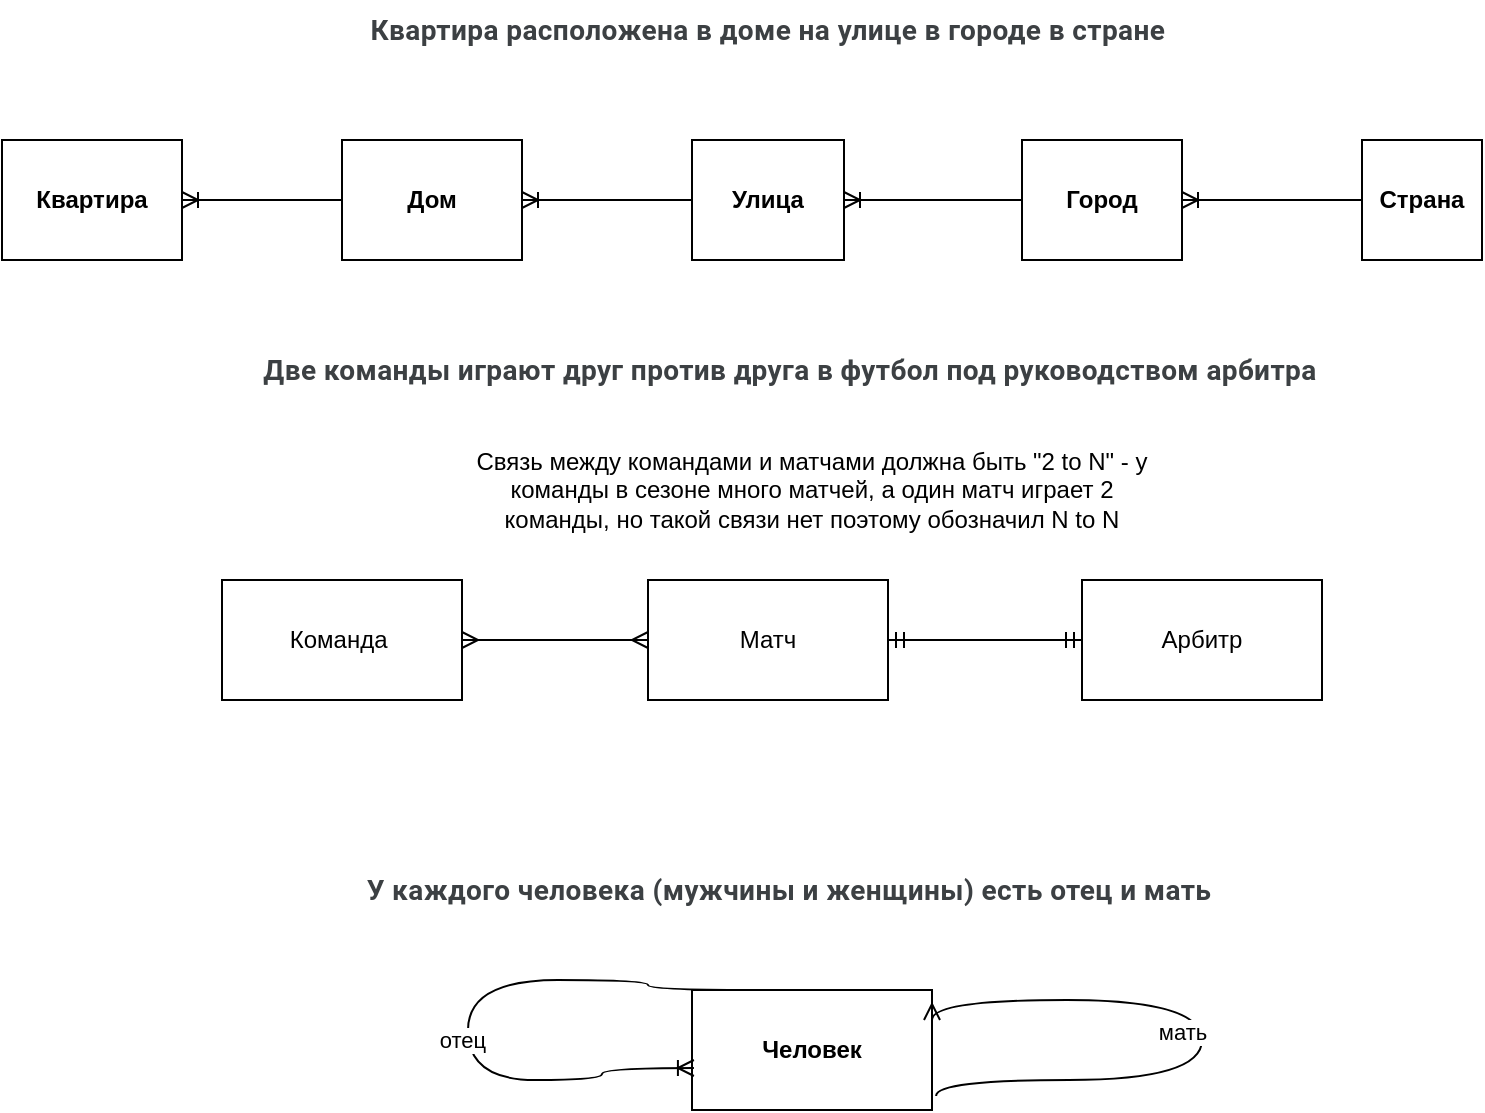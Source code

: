 <mxfile version="24.7.16">
  <diagram name="Страница — 1" id="JM5A0Bc0vKD0_xgvYVsC">
    <mxGraphModel dx="1026" dy="617" grid="1" gridSize="10" guides="1" tooltips="1" connect="1" arrows="1" fold="1" page="1" pageScale="1" pageWidth="827" pageHeight="1169" math="0" shadow="0">
      <root>
        <mxCell id="0" />
        <mxCell id="1" parent="0" />
        <mxCell id="RN_QL9NEiOvugv2sySSk-1" value="&lt;span style=&quot;color: rgb(60, 64, 67); font-family: Roboto, Arial, sans-serif; font-size: 14px; letter-spacing: 0.2px; text-align: start;&quot;&gt;Квартира расположена в доме на улице в городе в стране&lt;/span&gt;" style="text;html=1;align=center;verticalAlign=middle;whiteSpace=wrap;rounded=0;fontStyle=1" vertex="1" parent="1">
          <mxGeometry x="200" y="30" width="406" height="30" as="geometry" />
        </mxCell>
        <mxCell id="RN_QL9NEiOvugv2sySSk-2" value="Квартира" style="rounded=0;whiteSpace=wrap;html=1;fontStyle=1" vertex="1" parent="1">
          <mxGeometry x="20" y="100" width="90" height="60" as="geometry" />
        </mxCell>
        <mxCell id="RN_QL9NEiOvugv2sySSk-3" value="Дом" style="rounded=0;whiteSpace=wrap;html=1;fontStyle=1" vertex="1" parent="1">
          <mxGeometry x="190" y="100" width="90" height="60" as="geometry" />
        </mxCell>
        <mxCell id="RN_QL9NEiOvugv2sySSk-4" value="Улица" style="rounded=0;whiteSpace=wrap;html=1;fontStyle=1" vertex="1" parent="1">
          <mxGeometry x="365" y="100" width="76" height="60" as="geometry" />
        </mxCell>
        <mxCell id="RN_QL9NEiOvugv2sySSk-5" value="Город" style="rounded=0;whiteSpace=wrap;html=1;fontStyle=1" vertex="1" parent="1">
          <mxGeometry x="530" y="100" width="80" height="60" as="geometry" />
        </mxCell>
        <mxCell id="RN_QL9NEiOvugv2sySSk-6" value="Страна" style="rounded=0;whiteSpace=wrap;html=1;fontStyle=1" vertex="1" parent="1">
          <mxGeometry x="700" y="100" width="60" height="60" as="geometry" />
        </mxCell>
        <mxCell id="RN_QL9NEiOvugv2sySSk-7" value="" style="edgeStyle=entityRelationEdgeStyle;fontSize=12;html=1;endArrow=ERoneToMany;rounded=0;entryX=1;entryY=0.5;entryDx=0;entryDy=0;exitX=0;exitY=0.5;exitDx=0;exitDy=0;" edge="1" parent="1" source="RN_QL9NEiOvugv2sySSk-3" target="RN_QL9NEiOvugv2sySSk-2">
          <mxGeometry width="100" height="100" relative="1" as="geometry">
            <mxPoint x="360" y="350" as="sourcePoint" />
            <mxPoint x="460" y="250" as="targetPoint" />
          </mxGeometry>
        </mxCell>
        <mxCell id="RN_QL9NEiOvugv2sySSk-10" value="" style="edgeStyle=entityRelationEdgeStyle;fontSize=12;html=1;endArrow=ERoneToMany;rounded=0;entryX=1;entryY=0.5;entryDx=0;entryDy=0;" edge="1" parent="1" source="RN_QL9NEiOvugv2sySSk-4" target="RN_QL9NEiOvugv2sySSk-3">
          <mxGeometry width="100" height="100" relative="1" as="geometry">
            <mxPoint x="360" y="350" as="sourcePoint" />
            <mxPoint x="460" y="250" as="targetPoint" />
          </mxGeometry>
        </mxCell>
        <mxCell id="RN_QL9NEiOvugv2sySSk-12" value="" style="edgeStyle=entityRelationEdgeStyle;fontSize=12;html=1;endArrow=ERoneToMany;rounded=0;exitX=0;exitY=0.5;exitDx=0;exitDy=0;" edge="1" parent="1" source="RN_QL9NEiOvugv2sySSk-5" target="RN_QL9NEiOvugv2sySSk-4">
          <mxGeometry width="100" height="100" relative="1" as="geometry">
            <mxPoint x="360" y="350" as="sourcePoint" />
            <mxPoint x="460" y="250" as="targetPoint" />
          </mxGeometry>
        </mxCell>
        <mxCell id="RN_QL9NEiOvugv2sySSk-13" value="" style="edgeStyle=entityRelationEdgeStyle;fontSize=12;html=1;endArrow=ERoneToMany;rounded=0;" edge="1" parent="1" source="RN_QL9NEiOvugv2sySSk-6" target="RN_QL9NEiOvugv2sySSk-5">
          <mxGeometry width="100" height="100" relative="1" as="geometry">
            <mxPoint x="690" y="120" as="sourcePoint" />
            <mxPoint x="460" y="250" as="targetPoint" />
          </mxGeometry>
        </mxCell>
        <mxCell id="RN_QL9NEiOvugv2sySSk-14" value="&lt;span style=&quot;color: rgb(60, 64, 67); font-family: Roboto, Arial, sans-serif; font-size: 14px; letter-spacing: 0.2px; text-align: start;&quot;&gt;Две команды играют друг против друга в футбол под руководством арбитра&lt;/span&gt;" style="text;html=1;align=center;verticalAlign=middle;whiteSpace=wrap;rounded=0;fontStyle=1" vertex="1" parent="1">
          <mxGeometry x="134" y="200" width="560" height="30" as="geometry" />
        </mxCell>
        <mxCell id="RN_QL9NEiOvugv2sySSk-15" value="&lt;span style=&quot;color: rgb(60, 64, 67); font-family: Roboto, Arial, sans-serif; font-size: 14px; letter-spacing: 0.2px; text-align: start;&quot;&gt;У каждого человека (мужчины и женщины) есть отец и мать&lt;/span&gt;" style="text;html=1;align=center;verticalAlign=middle;whiteSpace=wrap;rounded=0;fontStyle=1" vertex="1" parent="1">
          <mxGeometry x="186" y="460" width="455" height="30" as="geometry" />
        </mxCell>
        <mxCell id="RN_QL9NEiOvugv2sySSk-16" value="Человек" style="rounded=0;whiteSpace=wrap;html=1;fontStyle=1" vertex="1" parent="1">
          <mxGeometry x="365" y="525" width="120" height="60" as="geometry" />
        </mxCell>
        <mxCell id="RN_QL9NEiOvugv2sySSk-17" value="" style="edgeStyle=orthogonalEdgeStyle;fontSize=12;html=1;endArrow=ERmany;rounded=0;curved=1;entryX=1;entryY=0.25;entryDx=0;entryDy=0;exitX=1.017;exitY=0.883;exitDx=0;exitDy=0;exitPerimeter=0;" edge="1" parent="1" source="RN_QL9NEiOvugv2sySSk-16" target="RN_QL9NEiOvugv2sySSk-16">
          <mxGeometry width="100" height="100" relative="1" as="geometry">
            <mxPoint x="200" y="540" as="sourcePoint" />
            <mxPoint x="300" y="440" as="targetPoint" />
            <Array as="points">
              <mxPoint x="487" y="570" />
              <mxPoint x="620" y="570" />
              <mxPoint x="620" y="530" />
              <mxPoint x="485" y="530" />
            </Array>
          </mxGeometry>
        </mxCell>
        <mxCell id="RN_QL9NEiOvugv2sySSk-18" value="мать" style="edgeLabel;html=1;align=center;verticalAlign=middle;resizable=0;points=[];" vertex="1" connectable="0" parent="RN_QL9NEiOvugv2sySSk-17">
          <mxGeometry x="0.016" y="-1" relative="1" as="geometry">
            <mxPoint x="-11" as="offset" />
          </mxGeometry>
        </mxCell>
        <mxCell id="RN_QL9NEiOvugv2sySSk-19" value="" style="edgeStyle=orthogonalEdgeStyle;fontSize=12;html=1;endArrow=ERoneToMany;rounded=0;curved=1;entryX=0.008;entryY=0.65;entryDx=0;entryDy=0;entryPerimeter=0;exitX=0.25;exitY=0;exitDx=0;exitDy=0;" edge="1" parent="1" source="RN_QL9NEiOvugv2sySSk-16" target="RN_QL9NEiOvugv2sySSk-16">
          <mxGeometry width="100" height="100" relative="1" as="geometry">
            <mxPoint x="343" y="535" as="sourcePoint" />
            <mxPoint x="325.96" y="574" as="targetPoint" />
            <Array as="points">
              <mxPoint x="343" y="525" />
              <mxPoint x="343" y="520" />
              <mxPoint x="253" y="520" />
              <mxPoint x="253" y="570" />
              <mxPoint x="320" y="570" />
              <mxPoint x="320" y="564" />
            </Array>
          </mxGeometry>
        </mxCell>
        <mxCell id="RN_QL9NEiOvugv2sySSk-20" value="отец" style="edgeLabel;html=1;align=center;verticalAlign=middle;resizable=0;points=[];" vertex="1" connectable="0" parent="RN_QL9NEiOvugv2sySSk-19">
          <mxGeometry x="-0.365" y="-1" relative="1" as="geometry">
            <mxPoint x="-50" y="31" as="offset" />
          </mxGeometry>
        </mxCell>
        <mxCell id="RN_QL9NEiOvugv2sySSk-21" value="Матч" style="rounded=0;whiteSpace=wrap;html=1;" vertex="1" parent="1">
          <mxGeometry x="343" y="320" width="120" height="60" as="geometry" />
        </mxCell>
        <mxCell id="RN_QL9NEiOvugv2sySSk-22" value="Команда&amp;nbsp;" style="rounded=0;whiteSpace=wrap;html=1;" vertex="1" parent="1">
          <mxGeometry x="130" y="320" width="120" height="60" as="geometry" />
        </mxCell>
        <mxCell id="RN_QL9NEiOvugv2sySSk-24" value="Арбитр" style="rounded=0;whiteSpace=wrap;html=1;" vertex="1" parent="1">
          <mxGeometry x="560" y="320" width="120" height="60" as="geometry" />
        </mxCell>
        <mxCell id="RN_QL9NEiOvugv2sySSk-26" value="" style="edgeStyle=entityRelationEdgeStyle;fontSize=12;html=1;endArrow=ERmandOne;startArrow=ERmandOne;rounded=0;" edge="1" parent="1" source="RN_QL9NEiOvugv2sySSk-21" target="RN_QL9NEiOvugv2sySSk-24">
          <mxGeometry width="100" height="100" relative="1" as="geometry">
            <mxPoint x="360" y="350" as="sourcePoint" />
            <mxPoint x="460" y="250" as="targetPoint" />
          </mxGeometry>
        </mxCell>
        <mxCell id="RN_QL9NEiOvugv2sySSk-27" value="" style="edgeStyle=entityRelationEdgeStyle;fontSize=12;html=1;endArrow=ERmany;startArrow=ERmany;rounded=0;entryX=0;entryY=0.5;entryDx=0;entryDy=0;" edge="1" parent="1" source="RN_QL9NEiOvugv2sySSk-22" target="RN_QL9NEiOvugv2sySSk-21">
          <mxGeometry width="100" height="100" relative="1" as="geometry">
            <mxPoint x="320" y="350" as="sourcePoint" />
            <mxPoint x="420" y="250" as="targetPoint" />
          </mxGeometry>
        </mxCell>
        <mxCell id="RN_QL9NEiOvugv2sySSk-29" value="Связь между командами и матчами должна быть &quot;2 to N&quot; - у команды в сезоне много матчей, а один матч играет 2 команды, но такой связи нет поэтому обозначил N to N" style="text;html=1;align=center;verticalAlign=middle;whiteSpace=wrap;rounded=0;" vertex="1" parent="1">
          <mxGeometry x="253" y="260" width="344" height="30" as="geometry" />
        </mxCell>
      </root>
    </mxGraphModel>
  </diagram>
</mxfile>
